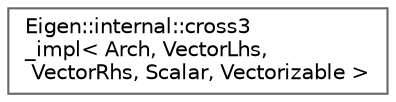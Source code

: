 digraph "Graphical Class Hierarchy"
{
 // LATEX_PDF_SIZE
  bgcolor="transparent";
  edge [fontname=Helvetica,fontsize=10,labelfontname=Helvetica,labelfontsize=10];
  node [fontname=Helvetica,fontsize=10,shape=box,height=0.2,width=0.4];
  rankdir="LR";
  Node0 [id="Node000000",label="Eigen::internal::cross3\l_impl\< Arch, VectorLhs,\l VectorRhs, Scalar, Vectorizable \>",height=0.2,width=0.4,color="grey40", fillcolor="white", style="filled",URL="$structEigen_1_1internal_1_1cross3__impl.html",tooltip=" "];
}
